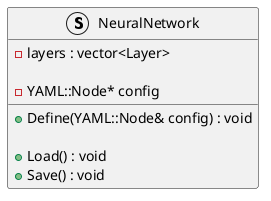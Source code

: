 @startuml NeuralNetwork
struct NeuralNetwork {
    - layers : vector<Layer>

    - YAML::Node* config

    + Define(YAML::Node& config) : void

    + Load() : void
    + Save() : void
}
@enduml
